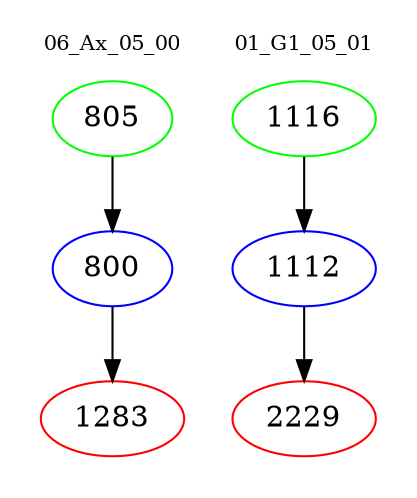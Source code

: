 digraph{
subgraph cluster_0 {
color = white
label = "06_Ax_05_00";
fontsize=10;
T0_805 [label="805", color="green"]
T0_805 -> T0_800 [color="black"]
T0_800 [label="800", color="blue"]
T0_800 -> T0_1283 [color="black"]
T0_1283 [label="1283", color="red"]
}
subgraph cluster_1 {
color = white
label = "01_G1_05_01";
fontsize=10;
T1_1116 [label="1116", color="green"]
T1_1116 -> T1_1112 [color="black"]
T1_1112 [label="1112", color="blue"]
T1_1112 -> T1_2229 [color="black"]
T1_2229 [label="2229", color="red"]
}
}
